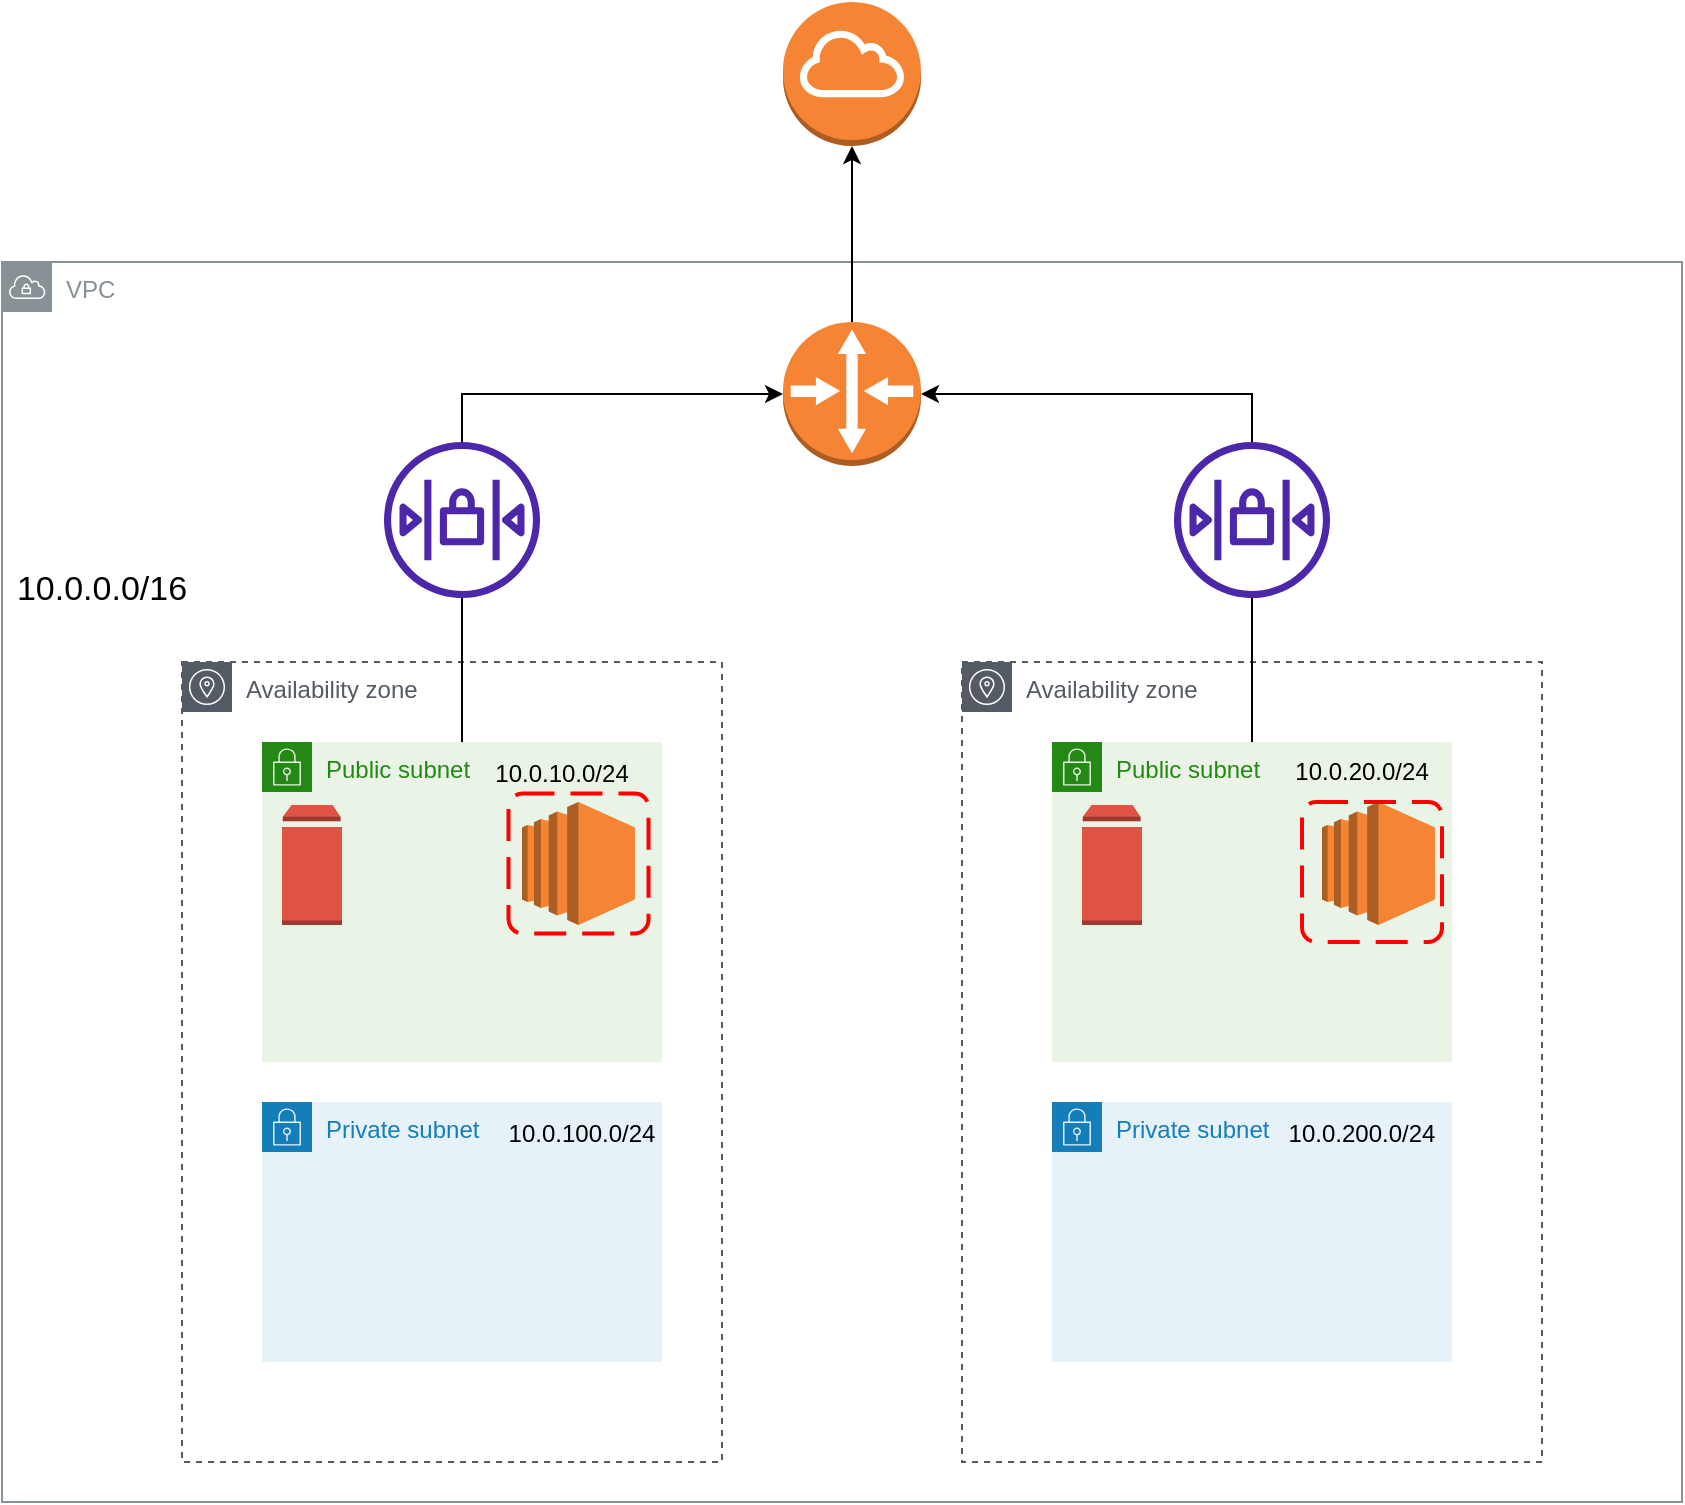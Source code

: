 <mxfile version="16.6.6" type="github"><diagram id="V8Y6arlCo__JOH2O99Cv" name="Page-1"><mxGraphModel dx="1887" dy="1002" grid="1" gridSize="10" guides="1" tooltips="1" connect="1" arrows="1" fold="1" page="1" pageScale="1" pageWidth="850" pageHeight="1100" math="0" shadow="0"><root><mxCell id="0"/><mxCell id="1" parent="0"/><mxCell id="UKMtihWJ-jeDACADgeN7-1" value="VPC" style="sketch=0;outlineConnect=0;gradientColor=none;html=1;whiteSpace=wrap;fontSize=12;fontStyle=0;shape=mxgraph.aws4.group;grIcon=mxgraph.aws4.group_vpc;strokeColor=#879196;fillColor=none;verticalAlign=top;align=left;spacingLeft=30;fontColor=#879196;dashed=0;" vertex="1" parent="1"><mxGeometry x="70" y="320" width="840" height="620" as="geometry"/></mxCell><mxCell id="UKMtihWJ-jeDACADgeN7-2" value="Availability zone" style="sketch=0;outlineConnect=0;gradientColor=none;html=1;whiteSpace=wrap;fontSize=12;fontStyle=0;shape=mxgraph.aws4.group;grIcon=mxgraph.aws4.group_availability_zone;strokeColor=#545B64;fillColor=none;verticalAlign=top;align=left;spacingLeft=30;fontColor=#545B64;dashed=1;" vertex="1" parent="1"><mxGeometry x="160" y="520" width="270" height="400" as="geometry"/></mxCell><mxCell id="UKMtihWJ-jeDACADgeN7-3" value="Availability zone" style="sketch=0;outlineConnect=0;gradientColor=none;html=1;whiteSpace=wrap;fontSize=12;fontStyle=0;shape=mxgraph.aws4.group;grIcon=mxgraph.aws4.group_availability_zone;strokeColor=#545B64;fillColor=none;verticalAlign=top;align=left;spacingLeft=30;fontColor=#545B64;dashed=1;" vertex="1" parent="1"><mxGeometry x="550" y="520" width="290" height="400" as="geometry"/></mxCell><mxCell id="UKMtihWJ-jeDACADgeN7-4" value="&lt;p style=&quot;line-height: 2.4&quot;&gt;&lt;font style=&quot;font-size: 17px ; line-height: 0.5&quot;&gt;10.0.0.0/16&lt;/font&gt;&lt;/p&gt;" style="text;html=1;strokeColor=none;fillColor=none;align=center;verticalAlign=middle;whiteSpace=wrap;rounded=0;" vertex="1" parent="1"><mxGeometry x="90" y="470" width="60" height="30" as="geometry"/></mxCell><mxCell id="UKMtihWJ-jeDACADgeN7-25" style="edgeStyle=orthogonalEdgeStyle;rounded=0;orthogonalLoop=1;jettySize=auto;html=1;fontSize=12;exitX=0.5;exitY=0;exitDx=0;exitDy=0;startArrow=none;" edge="1" parent="1" source="UKMtihWJ-jeDACADgeN7-35" target="UKMtihWJ-jeDACADgeN7-30"><mxGeometry relative="1" as="geometry"><mxPoint x="491.25" y="332" as="targetPoint"/></mxGeometry></mxCell><mxCell id="UKMtihWJ-jeDACADgeN7-5" value="Public subnet" style="points=[[0,0],[0.25,0],[0.5,0],[0.75,0],[1,0],[1,0.25],[1,0.5],[1,0.75],[1,1],[0.75,1],[0.5,1],[0.25,1],[0,1],[0,0.75],[0,0.5],[0,0.25]];outlineConnect=0;gradientColor=none;html=1;whiteSpace=wrap;fontSize=12;fontStyle=0;container=1;pointerEvents=0;collapsible=0;recursiveResize=0;shape=mxgraph.aws4.group;grIcon=mxgraph.aws4.group_security_group;grStroke=0;strokeColor=#248814;fillColor=#E9F3E6;verticalAlign=top;align=left;spacingLeft=30;fontColor=#248814;dashed=0;" vertex="1" parent="1"><mxGeometry x="200" y="560" width="200" height="160" as="geometry"/></mxCell><mxCell id="UKMtihWJ-jeDACADgeN7-7" value="Public subnet" style="points=[[0,0],[0.25,0],[0.5,0],[0.75,0],[1,0],[1,0.25],[1,0.5],[1,0.75],[1,1],[0.75,1],[0.5,1],[0.25,1],[0,1],[0,0.75],[0,0.5],[0,0.25]];outlineConnect=0;gradientColor=none;html=1;whiteSpace=wrap;fontSize=12;fontStyle=0;container=1;pointerEvents=0;collapsible=0;recursiveResize=0;shape=mxgraph.aws4.group;grIcon=mxgraph.aws4.group_security_group;grStroke=0;strokeColor=#248814;fillColor=#E9F3E6;verticalAlign=top;align=left;spacingLeft=30;fontColor=#248814;dashed=0;" vertex="1" parent="1"><mxGeometry x="595" y="560" width="200" height="160" as="geometry"/></mxCell><mxCell id="UKMtihWJ-jeDACADgeN7-9" value="10.0.20.0/24" style="text;html=1;strokeColor=none;fillColor=none;align=center;verticalAlign=middle;whiteSpace=wrap;rounded=0;fontSize=12;" vertex="1" parent="UKMtihWJ-jeDACADgeN7-7"><mxGeometry x="125" width="60" height="30" as="geometry"/></mxCell><mxCell id="UKMtihWJ-jeDACADgeN7-21" value="" style="outlineConnect=0;dashed=0;verticalLabelPosition=bottom;verticalAlign=top;align=center;html=1;shape=mxgraph.aws3.volume;fillColor=#E05243;gradientColor=none;fontSize=12;" vertex="1" parent="UKMtihWJ-jeDACADgeN7-7"><mxGeometry x="15" y="31.5" width="30" height="60" as="geometry"/></mxCell><mxCell id="UKMtihWJ-jeDACADgeN7-8" value="&lt;font style=&quot;font-size: 12px&quot;&gt;10.0.10.0/24&lt;/font&gt;" style="text;html=1;strokeColor=none;fillColor=none;align=center;verticalAlign=middle;whiteSpace=wrap;rounded=0;fontSize=17;" vertex="1" parent="1"><mxGeometry x="320" y="560" width="60" height="30" as="geometry"/></mxCell><mxCell id="UKMtihWJ-jeDACADgeN7-10" value="Private subnet" style="points=[[0,0],[0.25,0],[0.5,0],[0.75,0],[1,0],[1,0.25],[1,0.5],[1,0.75],[1,1],[0.75,1],[0.5,1],[0.25,1],[0,1],[0,0.75],[0,0.5],[0,0.25]];outlineConnect=0;gradientColor=none;html=1;whiteSpace=wrap;fontSize=12;fontStyle=0;container=1;pointerEvents=0;collapsible=0;recursiveResize=0;shape=mxgraph.aws4.group;grIcon=mxgraph.aws4.group_security_group;grStroke=0;strokeColor=#147EBA;fillColor=#E6F2F8;verticalAlign=top;align=left;spacingLeft=30;fontColor=#147EBA;dashed=0;" vertex="1" parent="1"><mxGeometry x="200" y="740" width="200" height="130" as="geometry"/></mxCell><mxCell id="UKMtihWJ-jeDACADgeN7-12" value="&lt;font style=&quot;font-size: 12px&quot;&gt;10.0.100.0/24&lt;/font&gt;" style="text;html=1;strokeColor=none;fillColor=none;align=center;verticalAlign=middle;whiteSpace=wrap;rounded=0;fontSize=17;" vertex="1" parent="UKMtihWJ-jeDACADgeN7-10"><mxGeometry x="130" width="60" height="30" as="geometry"/></mxCell><mxCell id="UKMtihWJ-jeDACADgeN7-11" value="Private subnet" style="points=[[0,0],[0.25,0],[0.5,0],[0.75,0],[1,0],[1,0.25],[1,0.5],[1,0.75],[1,1],[0.75,1],[0.5,1],[0.25,1],[0,1],[0,0.75],[0,0.5],[0,0.25]];outlineConnect=0;gradientColor=none;html=1;whiteSpace=wrap;fontSize=12;fontStyle=0;container=1;pointerEvents=0;collapsible=0;recursiveResize=0;shape=mxgraph.aws4.group;grIcon=mxgraph.aws4.group_security_group;grStroke=0;strokeColor=#147EBA;fillColor=#E6F2F8;verticalAlign=top;align=left;spacingLeft=30;fontColor=#147EBA;dashed=0;" vertex="1" parent="1"><mxGeometry x="595" y="740" width="200" height="130" as="geometry"/></mxCell><mxCell id="UKMtihWJ-jeDACADgeN7-13" value="&lt;font style=&quot;font-size: 12px&quot;&gt;10.0.200.0/24&lt;/font&gt;" style="text;html=1;strokeColor=none;fillColor=none;align=center;verticalAlign=middle;whiteSpace=wrap;rounded=0;fontSize=17;" vertex="1" parent="1"><mxGeometry x="720" y="740" width="60" height="30" as="geometry"/></mxCell><mxCell id="UKMtihWJ-jeDACADgeN7-14" value="" style="outlineConnect=0;dashed=0;verticalLabelPosition=bottom;verticalAlign=top;align=center;html=1;shape=mxgraph.aws3.ec2;fillColor=#F58534;gradientColor=none;fontSize=12;" vertex="1" parent="1"><mxGeometry x="330" y="590" width="56.5" height="61.5" as="geometry"/></mxCell><mxCell id="UKMtihWJ-jeDACADgeN7-18" value="" style="outlineConnect=0;dashed=0;verticalLabelPosition=bottom;verticalAlign=top;align=center;html=1;shape=mxgraph.aws3.ec2;fillColor=#F58534;gradientColor=none;fontSize=12;" vertex="1" parent="1"><mxGeometry x="730" y="590" width="56.5" height="61.5" as="geometry"/></mxCell><mxCell id="UKMtihWJ-jeDACADgeN7-19" value="" style="outlineConnect=0;dashed=0;verticalLabelPosition=bottom;verticalAlign=top;align=center;html=1;shape=mxgraph.aws3.volume;fillColor=#E05243;gradientColor=none;fontSize=12;" vertex="1" parent="1"><mxGeometry x="210" y="591.5" width="30" height="60" as="geometry"/></mxCell><mxCell id="UKMtihWJ-jeDACADgeN7-27" style="edgeStyle=orthogonalEdgeStyle;rounded=0;orthogonalLoop=1;jettySize=auto;html=1;fontSize=12;exitX=0.5;exitY=0;exitDx=0;exitDy=0;startArrow=none;" edge="1" parent="1" source="UKMtihWJ-jeDACADgeN7-33" target="UKMtihWJ-jeDACADgeN7-30"><mxGeometry relative="1" as="geometry"><mxPoint x="491.25" y="332" as="targetPoint"/><Array as="points"/></mxGeometry></mxCell><mxCell id="UKMtihWJ-jeDACADgeN7-28" value="" style="rounded=1;arcSize=10;dashed=1;strokeColor=#ff0000;fillColor=none;gradientColor=none;dashPattern=8 4;strokeWidth=2;fontSize=12;" vertex="1" parent="1"><mxGeometry x="720" y="590" width="70" height="70" as="geometry"/></mxCell><mxCell id="UKMtihWJ-jeDACADgeN7-32" style="edgeStyle=orthogonalEdgeStyle;rounded=0;orthogonalLoop=1;jettySize=auto;html=1;fontSize=12;" edge="1" parent="1" source="UKMtihWJ-jeDACADgeN7-30" target="UKMtihWJ-jeDACADgeN7-31"><mxGeometry relative="1" as="geometry"/></mxCell><mxCell id="UKMtihWJ-jeDACADgeN7-30" value="" style="outlineConnect=0;dashed=0;verticalLabelPosition=bottom;verticalAlign=top;align=center;html=1;shape=mxgraph.aws3.router;fillColor=#F58534;gradientColor=none;fontSize=12;" vertex="1" parent="1"><mxGeometry x="460.5" y="350" width="69" height="72" as="geometry"/></mxCell><mxCell id="UKMtihWJ-jeDACADgeN7-31" value="" style="outlineConnect=0;dashed=0;verticalLabelPosition=bottom;verticalAlign=top;align=center;html=1;shape=mxgraph.aws3.internet_gateway;fillColor=#F58534;gradientColor=none;fontSize=12;" vertex="1" parent="1"><mxGeometry x="460.5" y="190" width="69" height="72" as="geometry"/></mxCell><mxCell id="UKMtihWJ-jeDACADgeN7-33" value="" style="sketch=0;outlineConnect=0;fontColor=#232F3E;gradientColor=none;fillColor=#4D27AA;strokeColor=none;dashed=0;verticalLabelPosition=bottom;verticalAlign=top;align=center;html=1;fontSize=12;fontStyle=0;aspect=fixed;pointerEvents=1;shape=mxgraph.aws4.network_access_control_list;" vertex="1" parent="1"><mxGeometry x="656" y="410" width="78" height="78" as="geometry"/></mxCell><mxCell id="UKMtihWJ-jeDACADgeN7-34" value="" style="edgeStyle=orthogonalEdgeStyle;rounded=0;orthogonalLoop=1;jettySize=auto;html=1;fontSize=12;exitX=0.5;exitY=0;exitDx=0;exitDy=0;endArrow=none;" edge="1" parent="1" source="UKMtihWJ-jeDACADgeN7-7" target="UKMtihWJ-jeDACADgeN7-33"><mxGeometry relative="1" as="geometry"><mxPoint x="695" y="560" as="sourcePoint"/><mxPoint x="495.0" y="422" as="targetPoint"/><Array as="points"/></mxGeometry></mxCell><mxCell id="UKMtihWJ-jeDACADgeN7-35" value="" style="sketch=0;outlineConnect=0;fontColor=#232F3E;gradientColor=none;fillColor=#4D27AA;strokeColor=none;dashed=0;verticalLabelPosition=bottom;verticalAlign=top;align=center;html=1;fontSize=12;fontStyle=0;aspect=fixed;pointerEvents=1;shape=mxgraph.aws4.network_access_control_list;" vertex="1" parent="1"><mxGeometry x="261" y="410" width="78" height="78" as="geometry"/></mxCell><mxCell id="UKMtihWJ-jeDACADgeN7-36" value="" style="edgeStyle=orthogonalEdgeStyle;rounded=0;orthogonalLoop=1;jettySize=auto;html=1;fontSize=12;exitX=0.5;exitY=0;exitDx=0;exitDy=0;endArrow=none;" edge="1" parent="1" source="UKMtihWJ-jeDACADgeN7-5" target="UKMtihWJ-jeDACADgeN7-35"><mxGeometry relative="1" as="geometry"><mxPoint x="300" y="560" as="sourcePoint"/><mxPoint x="495.0" y="422" as="targetPoint"/></mxGeometry></mxCell><mxCell id="UKMtihWJ-jeDACADgeN7-37" value="" style="rounded=1;arcSize=10;dashed=1;strokeColor=#ff0000;fillColor=none;gradientColor=none;dashPattern=8 4;strokeWidth=2;fontSize=12;" vertex="1" parent="1"><mxGeometry x="323.25" y="585.75" width="70" height="70" as="geometry"/></mxCell></root></mxGraphModel></diagram></mxfile>